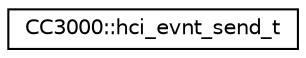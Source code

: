 digraph "Graphical Class Hierarchy"
{
  edge [fontname="Helvetica",fontsize="10",labelfontname="Helvetica",labelfontsize="10"];
  node [fontname="Helvetica",fontsize="10",shape=record];
  rankdir="LR";
  Node1 [label="CC3000::hci_evnt_send_t",height=0.2,width=0.4,color="black", fillcolor="white", style="filled",URL="$d5/d05/structCC3000_1_1hci__evnt__send__t.html"];
}
